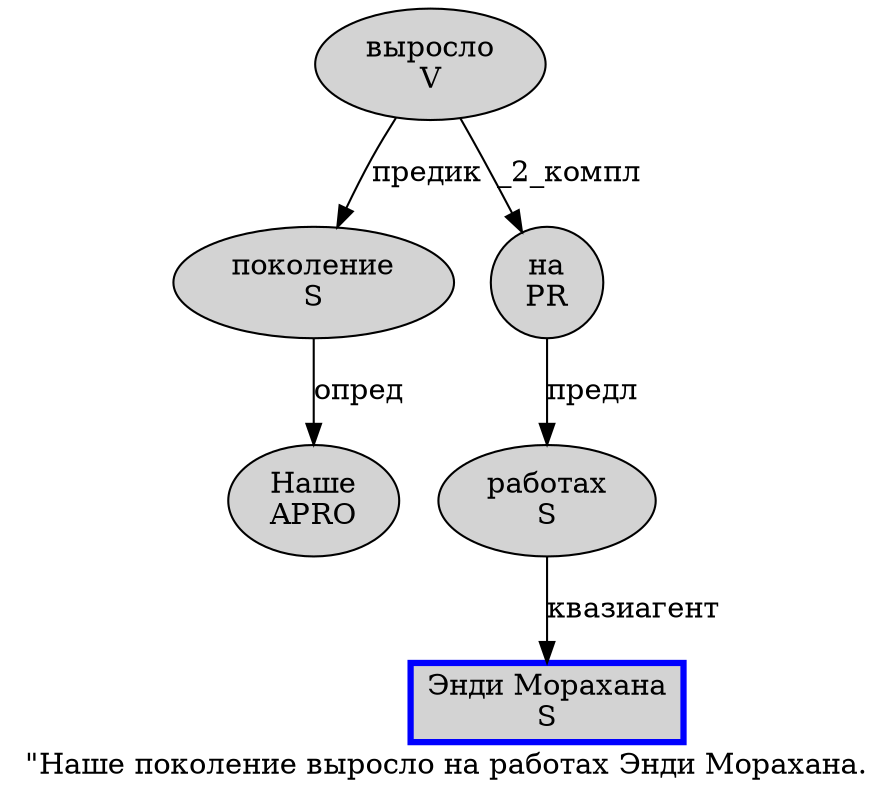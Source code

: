 digraph SENTENCE_1662 {
	graph [label="\"Наше поколение выросло на работах Энди Морахана."]
	node [style=filled]
		1 [label="Наше
APRO" color="" fillcolor=lightgray penwidth=1 shape=ellipse]
		2 [label="поколение
S" color="" fillcolor=lightgray penwidth=1 shape=ellipse]
		3 [label="выросло
V" color="" fillcolor=lightgray penwidth=1 shape=ellipse]
		4 [label="на
PR" color="" fillcolor=lightgray penwidth=1 shape=ellipse]
		5 [label="работах
S" color="" fillcolor=lightgray penwidth=1 shape=ellipse]
		6 [label="Энди Морахана
S" color=blue fillcolor=lightgray penwidth=3 shape=box]
			5 -> 6 [label="квазиагент"]
			3 -> 2 [label="предик"]
			3 -> 4 [label="_2_компл"]
			2 -> 1 [label="опред"]
			4 -> 5 [label="предл"]
}